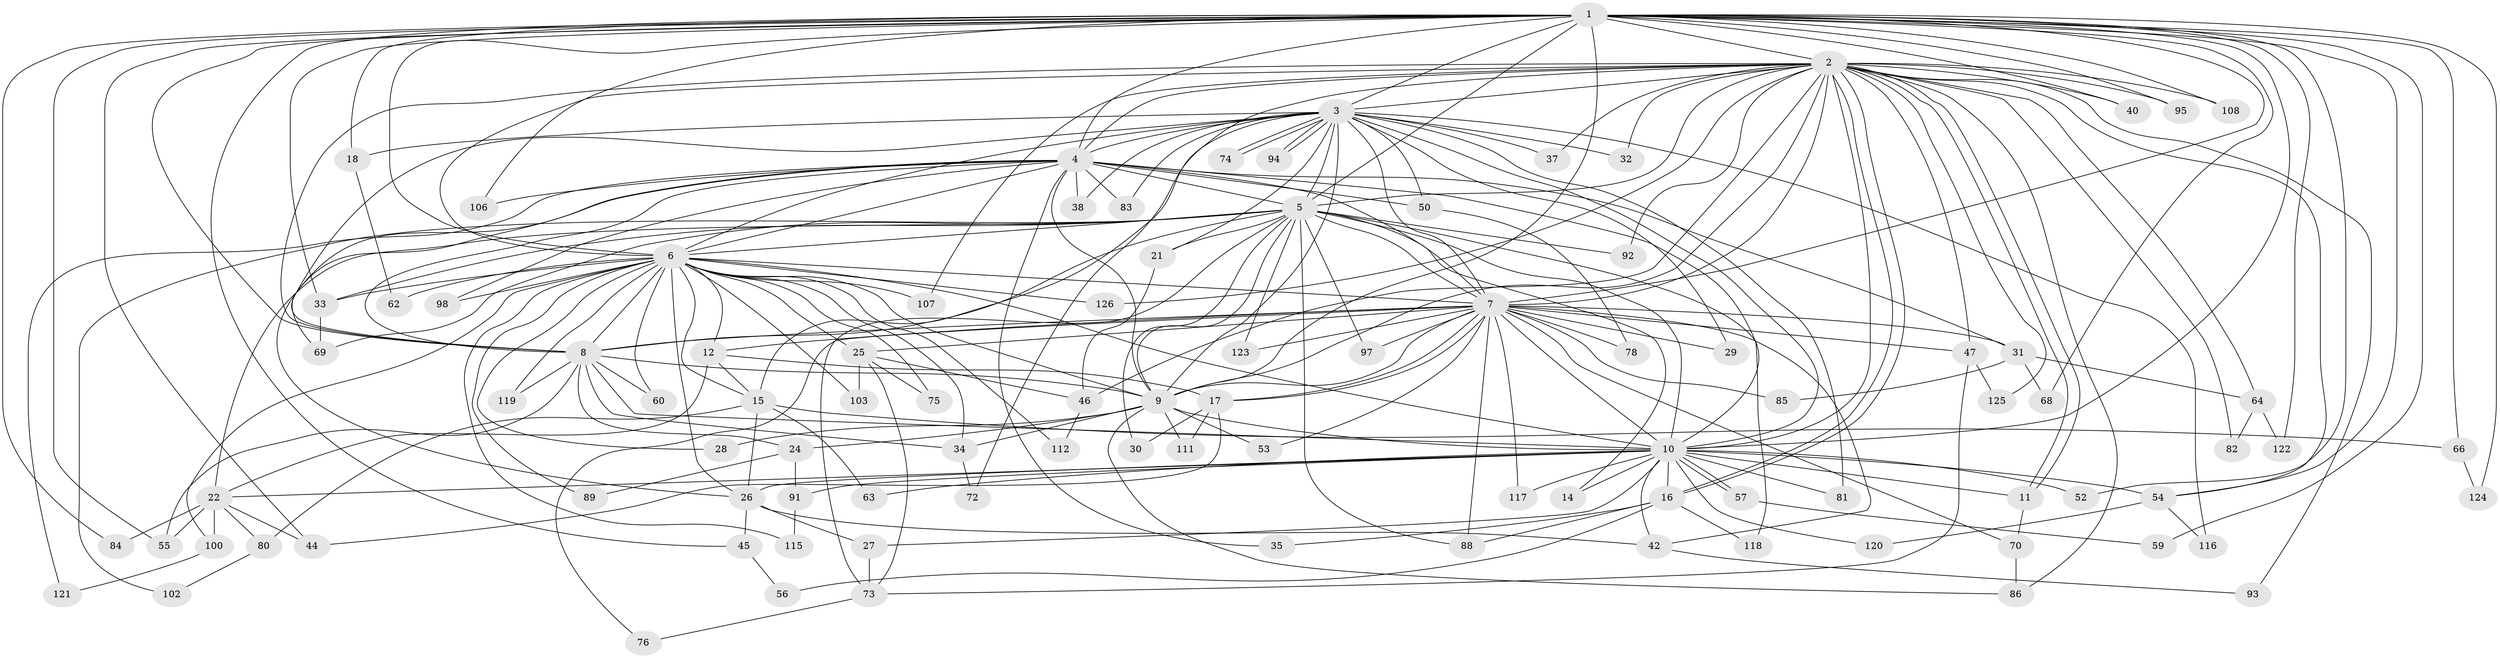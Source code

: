// Generated by graph-tools (version 1.1) at 2025/23/03/03/25 07:23:46]
// undirected, 97 vertices, 238 edges
graph export_dot {
graph [start="1"]
  node [color=gray90,style=filled];
  1 [super="+61"];
  2 [super="+19"];
  3 [super="+13"];
  4 [super="+20"];
  5 [super="+51"];
  6 [super="+58"];
  7 [super="+48"];
  8 [super="+41"];
  9 [super="+87"];
  10 [super="+43"];
  11 [super="+23"];
  12 [super="+71"];
  14;
  15 [super="+39"];
  16;
  17 [super="+104"];
  18 [super="+90"];
  21;
  22 [super="+36"];
  24;
  25;
  26 [super="+109"];
  27 [super="+110"];
  28;
  29;
  30;
  31;
  32;
  33 [super="+101"];
  34;
  35;
  37;
  38;
  40;
  42 [super="+49"];
  44 [super="+99"];
  45;
  46 [super="+65"];
  47;
  50;
  52;
  53;
  54 [super="+77"];
  55 [super="+67"];
  56;
  57;
  59;
  60;
  62;
  63;
  64 [super="+105"];
  66;
  68;
  69 [super="+79"];
  70 [super="+113"];
  72;
  73 [super="+96"];
  74;
  75;
  76;
  78;
  80;
  81;
  82;
  83;
  84;
  85;
  86;
  88 [super="+114"];
  89;
  91;
  92;
  93;
  94;
  95;
  97;
  98;
  100;
  102;
  103;
  106;
  107;
  108;
  111;
  112;
  115;
  116;
  117;
  118;
  119;
  120;
  121;
  122;
  123;
  124;
  125;
  126;
  1 -- 2;
  1 -- 3 [weight=2];
  1 -- 4;
  1 -- 5;
  1 -- 6;
  1 -- 7;
  1 -- 8;
  1 -- 9;
  1 -- 10;
  1 -- 18;
  1 -- 33;
  1 -- 40;
  1 -- 45;
  1 -- 52;
  1 -- 55;
  1 -- 59;
  1 -- 66;
  1 -- 68;
  1 -- 84;
  1 -- 95;
  1 -- 106;
  1 -- 108;
  1 -- 122;
  1 -- 124;
  1 -- 54;
  1 -- 44;
  2 -- 3 [weight=2];
  2 -- 4;
  2 -- 5;
  2 -- 6;
  2 -- 7;
  2 -- 8;
  2 -- 9;
  2 -- 10;
  2 -- 11;
  2 -- 11;
  2 -- 16;
  2 -- 16;
  2 -- 32;
  2 -- 37;
  2 -- 40;
  2 -- 46;
  2 -- 47;
  2 -- 54;
  2 -- 64 [weight=2];
  2 -- 72;
  2 -- 82;
  2 -- 86;
  2 -- 92;
  2 -- 93;
  2 -- 95;
  2 -- 107;
  2 -- 108;
  2 -- 125;
  2 -- 126;
  3 -- 4 [weight=2];
  3 -- 5 [weight=2];
  3 -- 6;
  3 -- 7;
  3 -- 8;
  3 -- 9;
  3 -- 10;
  3 -- 15;
  3 -- 18 [weight=2];
  3 -- 29;
  3 -- 37;
  3 -- 38;
  3 -- 50;
  3 -- 74;
  3 -- 74;
  3 -- 81;
  3 -- 94;
  3 -- 94;
  3 -- 32;
  3 -- 83;
  3 -- 116;
  3 -- 21;
  4 -- 5;
  4 -- 6 [weight=2];
  4 -- 7;
  4 -- 8;
  4 -- 9;
  4 -- 10;
  4 -- 31;
  4 -- 35;
  4 -- 50;
  4 -- 69;
  4 -- 83;
  4 -- 98;
  4 -- 106;
  4 -- 121;
  4 -- 38;
  4 -- 26;
  5 -- 6;
  5 -- 7;
  5 -- 8;
  5 -- 9;
  5 -- 10;
  5 -- 14;
  5 -- 21;
  5 -- 22;
  5 -- 30;
  5 -- 33;
  5 -- 69;
  5 -- 88;
  5 -- 92;
  5 -- 97;
  5 -- 102;
  5 -- 118;
  5 -- 123;
  5 -- 73;
  6 -- 7;
  6 -- 8;
  6 -- 9;
  6 -- 10;
  6 -- 12;
  6 -- 15;
  6 -- 25;
  6 -- 26;
  6 -- 28;
  6 -- 34;
  6 -- 60;
  6 -- 62;
  6 -- 75;
  6 -- 89;
  6 -- 98;
  6 -- 100;
  6 -- 103;
  6 -- 107;
  6 -- 112;
  6 -- 115;
  6 -- 119;
  6 -- 126;
  6 -- 33;
  7 -- 8;
  7 -- 9 [weight=2];
  7 -- 10 [weight=2];
  7 -- 12;
  7 -- 17;
  7 -- 17;
  7 -- 25;
  7 -- 29;
  7 -- 31;
  7 -- 47;
  7 -- 70;
  7 -- 76;
  7 -- 78;
  7 -- 85;
  7 -- 97;
  7 -- 117;
  7 -- 123;
  7 -- 53;
  7 -- 42;
  7 -- 88;
  8 -- 9;
  8 -- 10;
  8 -- 24;
  8 -- 60;
  8 -- 119;
  8 -- 34;
  8 -- 55;
  9 -- 10;
  9 -- 24;
  9 -- 28;
  9 -- 34;
  9 -- 53;
  9 -- 86;
  9 -- 111;
  10 -- 14;
  10 -- 22;
  10 -- 26;
  10 -- 27;
  10 -- 42;
  10 -- 54;
  10 -- 57;
  10 -- 57;
  10 -- 63;
  10 -- 81;
  10 -- 91;
  10 -- 120;
  10 -- 16;
  10 -- 52;
  10 -- 117;
  10 -- 11;
  11 -- 70;
  12 -- 22;
  12 -- 17;
  12 -- 15;
  15 -- 63;
  15 -- 66;
  15 -- 80;
  15 -- 26;
  16 -- 35;
  16 -- 56;
  16 -- 88;
  16 -- 118;
  17 -- 30;
  17 -- 44;
  17 -- 111;
  18 -- 62;
  21 -- 46;
  22 -- 44;
  22 -- 55;
  22 -- 80;
  22 -- 100;
  22 -- 84;
  24 -- 89;
  24 -- 91;
  25 -- 73;
  25 -- 75;
  25 -- 103;
  25 -- 46;
  26 -- 27;
  26 -- 42;
  26 -- 45;
  27 -- 73;
  31 -- 64;
  31 -- 68;
  31 -- 85;
  33 -- 69;
  34 -- 72;
  42 -- 93;
  45 -- 56;
  46 -- 112;
  47 -- 125;
  47 -- 73;
  50 -- 78;
  54 -- 116;
  54 -- 120;
  57 -- 59;
  64 -- 82;
  64 -- 122;
  66 -- 124;
  70 -- 86;
  73 -- 76;
  80 -- 102;
  91 -- 115;
  100 -- 121;
}
